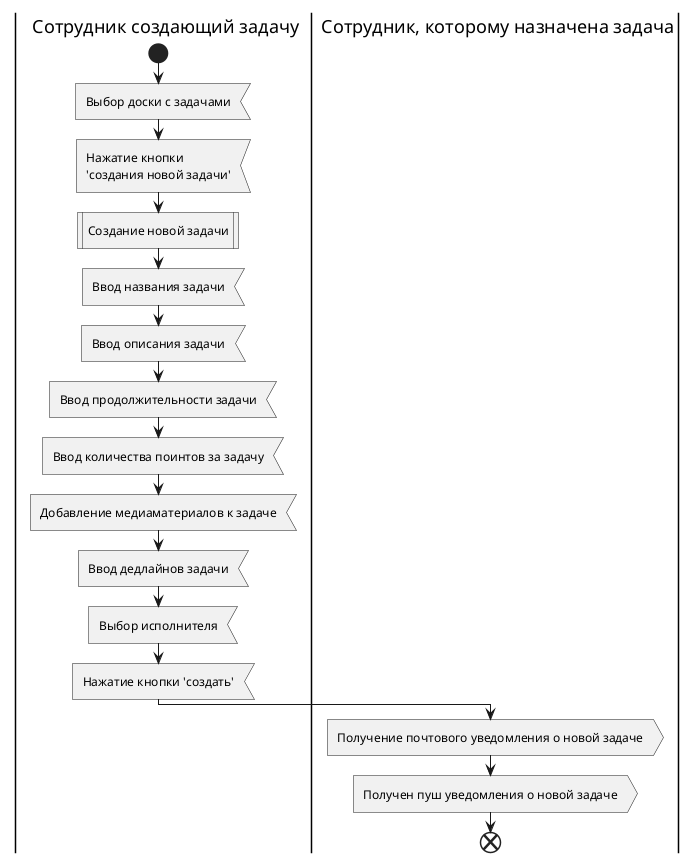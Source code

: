 @startuml creatingTask
'https://plantuml.com/activity-diagram-beta

|C1| Сотрудник создающий задачу
|С2| Сотрудник, которому назначена задача
|C1|
start
    :Выбор доски с задачами<
    :Нажатие кнопки\n'создания новой задачи'<
    :Создание новой задачи|
    :Ввод названия задачи<
    :Ввод описания задачи<
    :Ввод продолжительности задачи<
    :Ввод количества поинтов за задачу<
    :Добавление медиаматериалов к задаче<
    :Ввод дедлайнов задачи<
    :Выбор исполнителя<
    :Нажатие кнопки 'создать'<
    |С2|
    :Получение почтового уведомления о новой задаче>
    :Получен пуш уведомления о новой задаче>
end



@enduml
